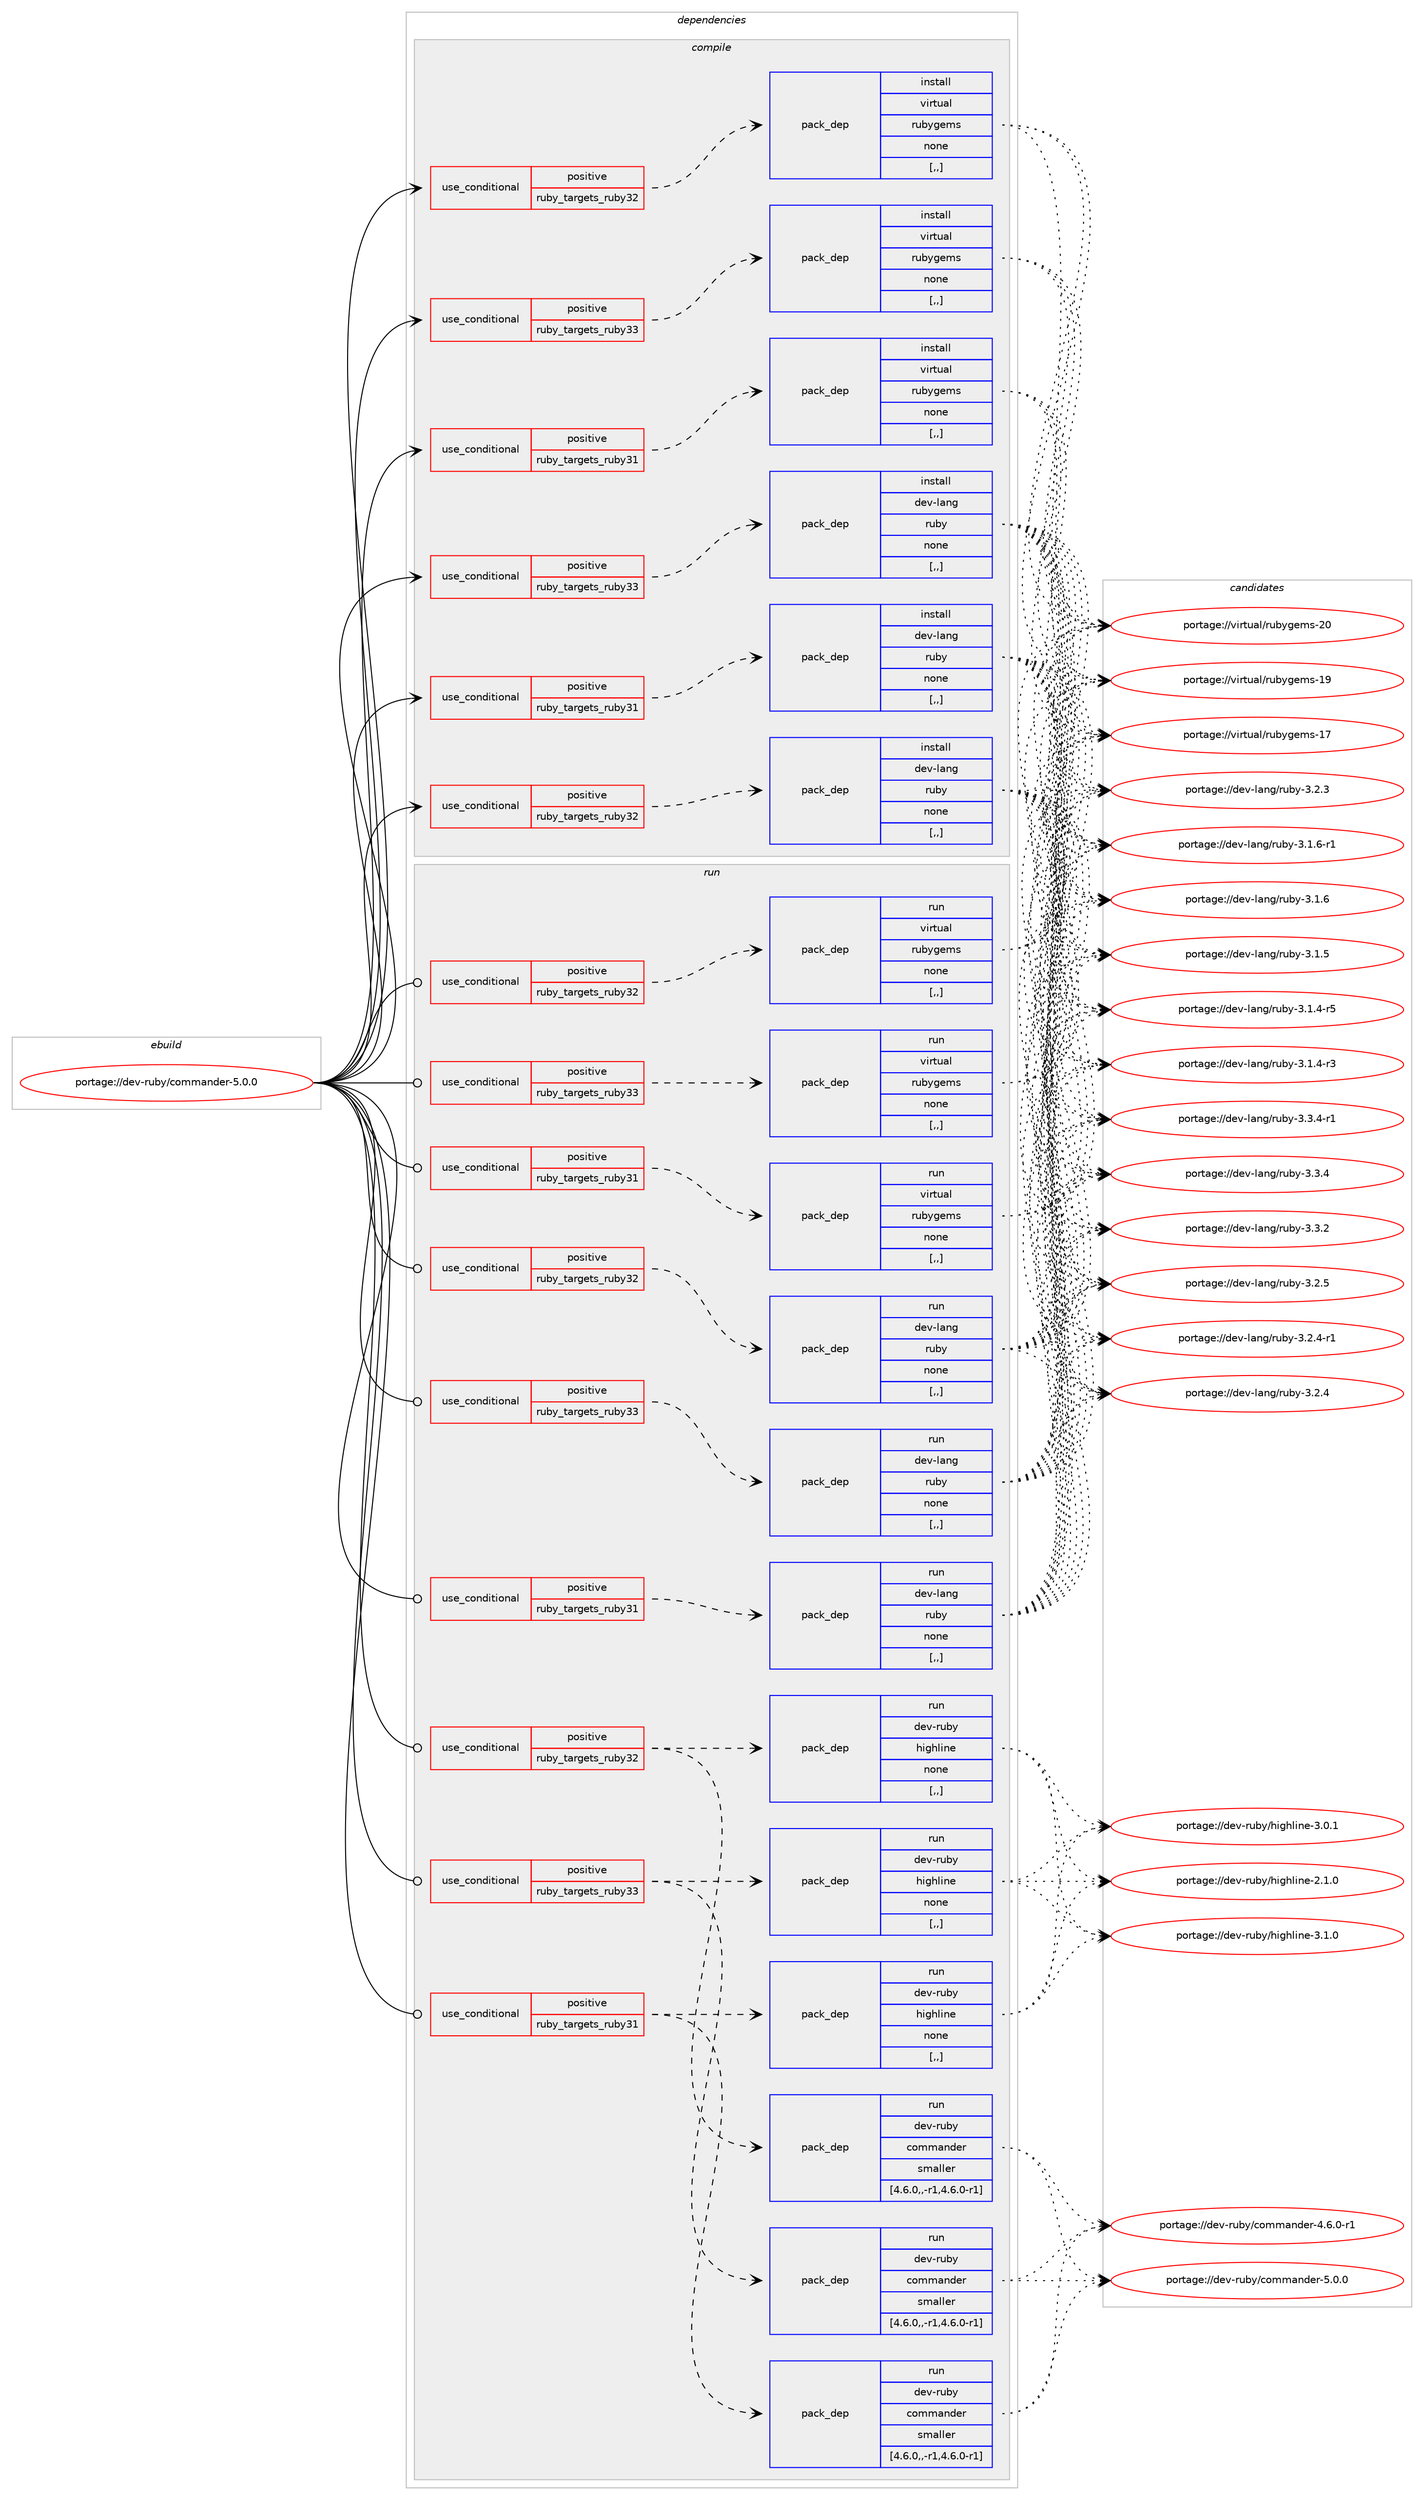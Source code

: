 digraph prolog {

# *************
# Graph options
# *************

newrank=true;
concentrate=true;
compound=true;
graph [rankdir=LR,fontname=Helvetica,fontsize=10,ranksep=1.5];#, ranksep=2.5, nodesep=0.2];
edge  [arrowhead=vee];
node  [fontname=Helvetica,fontsize=10];

# **********
# The ebuild
# **********

subgraph cluster_leftcol {
color=gray;
label=<<i>ebuild</i>>;
id [label="portage://dev-ruby/commander-5.0.0", color=red, width=4, href="../dev-ruby/commander-5.0.0.svg"];
}

# ****************
# The dependencies
# ****************

subgraph cluster_midcol {
color=gray;
label=<<i>dependencies</i>>;
subgraph cluster_compile {
fillcolor="#eeeeee";
style=filled;
label=<<i>compile</i>>;
subgraph cond45894 {
dependency179817 [label=<<TABLE BORDER="0" CELLBORDER="1" CELLSPACING="0" CELLPADDING="4"><TR><TD ROWSPAN="3" CELLPADDING="10">use_conditional</TD></TR><TR><TD>positive</TD></TR><TR><TD>ruby_targets_ruby31</TD></TR></TABLE>>, shape=none, color=red];
subgraph pack132630 {
dependency179818 [label=<<TABLE BORDER="0" CELLBORDER="1" CELLSPACING="0" CELLPADDING="4" WIDTH="220"><TR><TD ROWSPAN="6" CELLPADDING="30">pack_dep</TD></TR><TR><TD WIDTH="110">install</TD></TR><TR><TD>dev-lang</TD></TR><TR><TD>ruby</TD></TR><TR><TD>none</TD></TR><TR><TD>[,,]</TD></TR></TABLE>>, shape=none, color=blue];
}
dependency179817:e -> dependency179818:w [weight=20,style="dashed",arrowhead="vee"];
}
id:e -> dependency179817:w [weight=20,style="solid",arrowhead="vee"];
subgraph cond45895 {
dependency179819 [label=<<TABLE BORDER="0" CELLBORDER="1" CELLSPACING="0" CELLPADDING="4"><TR><TD ROWSPAN="3" CELLPADDING="10">use_conditional</TD></TR><TR><TD>positive</TD></TR><TR><TD>ruby_targets_ruby31</TD></TR></TABLE>>, shape=none, color=red];
subgraph pack132631 {
dependency179820 [label=<<TABLE BORDER="0" CELLBORDER="1" CELLSPACING="0" CELLPADDING="4" WIDTH="220"><TR><TD ROWSPAN="6" CELLPADDING="30">pack_dep</TD></TR><TR><TD WIDTH="110">install</TD></TR><TR><TD>virtual</TD></TR><TR><TD>rubygems</TD></TR><TR><TD>none</TD></TR><TR><TD>[,,]</TD></TR></TABLE>>, shape=none, color=blue];
}
dependency179819:e -> dependency179820:w [weight=20,style="dashed",arrowhead="vee"];
}
id:e -> dependency179819:w [weight=20,style="solid",arrowhead="vee"];
subgraph cond45896 {
dependency179821 [label=<<TABLE BORDER="0" CELLBORDER="1" CELLSPACING="0" CELLPADDING="4"><TR><TD ROWSPAN="3" CELLPADDING="10">use_conditional</TD></TR><TR><TD>positive</TD></TR><TR><TD>ruby_targets_ruby32</TD></TR></TABLE>>, shape=none, color=red];
subgraph pack132632 {
dependency179822 [label=<<TABLE BORDER="0" CELLBORDER="1" CELLSPACING="0" CELLPADDING="4" WIDTH="220"><TR><TD ROWSPAN="6" CELLPADDING="30">pack_dep</TD></TR><TR><TD WIDTH="110">install</TD></TR><TR><TD>dev-lang</TD></TR><TR><TD>ruby</TD></TR><TR><TD>none</TD></TR><TR><TD>[,,]</TD></TR></TABLE>>, shape=none, color=blue];
}
dependency179821:e -> dependency179822:w [weight=20,style="dashed",arrowhead="vee"];
}
id:e -> dependency179821:w [weight=20,style="solid",arrowhead="vee"];
subgraph cond45897 {
dependency179823 [label=<<TABLE BORDER="0" CELLBORDER="1" CELLSPACING="0" CELLPADDING="4"><TR><TD ROWSPAN="3" CELLPADDING="10">use_conditional</TD></TR><TR><TD>positive</TD></TR><TR><TD>ruby_targets_ruby32</TD></TR></TABLE>>, shape=none, color=red];
subgraph pack132633 {
dependency179824 [label=<<TABLE BORDER="0" CELLBORDER="1" CELLSPACING="0" CELLPADDING="4" WIDTH="220"><TR><TD ROWSPAN="6" CELLPADDING="30">pack_dep</TD></TR><TR><TD WIDTH="110">install</TD></TR><TR><TD>virtual</TD></TR><TR><TD>rubygems</TD></TR><TR><TD>none</TD></TR><TR><TD>[,,]</TD></TR></TABLE>>, shape=none, color=blue];
}
dependency179823:e -> dependency179824:w [weight=20,style="dashed",arrowhead="vee"];
}
id:e -> dependency179823:w [weight=20,style="solid",arrowhead="vee"];
subgraph cond45898 {
dependency179825 [label=<<TABLE BORDER="0" CELLBORDER="1" CELLSPACING="0" CELLPADDING="4"><TR><TD ROWSPAN="3" CELLPADDING="10">use_conditional</TD></TR><TR><TD>positive</TD></TR><TR><TD>ruby_targets_ruby33</TD></TR></TABLE>>, shape=none, color=red];
subgraph pack132634 {
dependency179826 [label=<<TABLE BORDER="0" CELLBORDER="1" CELLSPACING="0" CELLPADDING="4" WIDTH="220"><TR><TD ROWSPAN="6" CELLPADDING="30">pack_dep</TD></TR><TR><TD WIDTH="110">install</TD></TR><TR><TD>dev-lang</TD></TR><TR><TD>ruby</TD></TR><TR><TD>none</TD></TR><TR><TD>[,,]</TD></TR></TABLE>>, shape=none, color=blue];
}
dependency179825:e -> dependency179826:w [weight=20,style="dashed",arrowhead="vee"];
}
id:e -> dependency179825:w [weight=20,style="solid",arrowhead="vee"];
subgraph cond45899 {
dependency179827 [label=<<TABLE BORDER="0" CELLBORDER="1" CELLSPACING="0" CELLPADDING="4"><TR><TD ROWSPAN="3" CELLPADDING="10">use_conditional</TD></TR><TR><TD>positive</TD></TR><TR><TD>ruby_targets_ruby33</TD></TR></TABLE>>, shape=none, color=red];
subgraph pack132635 {
dependency179828 [label=<<TABLE BORDER="0" CELLBORDER="1" CELLSPACING="0" CELLPADDING="4" WIDTH="220"><TR><TD ROWSPAN="6" CELLPADDING="30">pack_dep</TD></TR><TR><TD WIDTH="110">install</TD></TR><TR><TD>virtual</TD></TR><TR><TD>rubygems</TD></TR><TR><TD>none</TD></TR><TR><TD>[,,]</TD></TR></TABLE>>, shape=none, color=blue];
}
dependency179827:e -> dependency179828:w [weight=20,style="dashed",arrowhead="vee"];
}
id:e -> dependency179827:w [weight=20,style="solid",arrowhead="vee"];
}
subgraph cluster_compileandrun {
fillcolor="#eeeeee";
style=filled;
label=<<i>compile and run</i>>;
}
subgraph cluster_run {
fillcolor="#eeeeee";
style=filled;
label=<<i>run</i>>;
subgraph cond45900 {
dependency179829 [label=<<TABLE BORDER="0" CELLBORDER="1" CELLSPACING="0" CELLPADDING="4"><TR><TD ROWSPAN="3" CELLPADDING="10">use_conditional</TD></TR><TR><TD>positive</TD></TR><TR><TD>ruby_targets_ruby31</TD></TR></TABLE>>, shape=none, color=red];
subgraph pack132636 {
dependency179830 [label=<<TABLE BORDER="0" CELLBORDER="1" CELLSPACING="0" CELLPADDING="4" WIDTH="220"><TR><TD ROWSPAN="6" CELLPADDING="30">pack_dep</TD></TR><TR><TD WIDTH="110">run</TD></TR><TR><TD>dev-lang</TD></TR><TR><TD>ruby</TD></TR><TR><TD>none</TD></TR><TR><TD>[,,]</TD></TR></TABLE>>, shape=none, color=blue];
}
dependency179829:e -> dependency179830:w [weight=20,style="dashed",arrowhead="vee"];
}
id:e -> dependency179829:w [weight=20,style="solid",arrowhead="odot"];
subgraph cond45901 {
dependency179831 [label=<<TABLE BORDER="0" CELLBORDER="1" CELLSPACING="0" CELLPADDING="4"><TR><TD ROWSPAN="3" CELLPADDING="10">use_conditional</TD></TR><TR><TD>positive</TD></TR><TR><TD>ruby_targets_ruby31</TD></TR></TABLE>>, shape=none, color=red];
subgraph pack132637 {
dependency179832 [label=<<TABLE BORDER="0" CELLBORDER="1" CELLSPACING="0" CELLPADDING="4" WIDTH="220"><TR><TD ROWSPAN="6" CELLPADDING="30">pack_dep</TD></TR><TR><TD WIDTH="110">run</TD></TR><TR><TD>virtual</TD></TR><TR><TD>rubygems</TD></TR><TR><TD>none</TD></TR><TR><TD>[,,]</TD></TR></TABLE>>, shape=none, color=blue];
}
dependency179831:e -> dependency179832:w [weight=20,style="dashed",arrowhead="vee"];
}
id:e -> dependency179831:w [weight=20,style="solid",arrowhead="odot"];
subgraph cond45902 {
dependency179833 [label=<<TABLE BORDER="0" CELLBORDER="1" CELLSPACING="0" CELLPADDING="4"><TR><TD ROWSPAN="3" CELLPADDING="10">use_conditional</TD></TR><TR><TD>positive</TD></TR><TR><TD>ruby_targets_ruby31</TD></TR></TABLE>>, shape=none, color=red];
subgraph pack132638 {
dependency179834 [label=<<TABLE BORDER="0" CELLBORDER="1" CELLSPACING="0" CELLPADDING="4" WIDTH="220"><TR><TD ROWSPAN="6" CELLPADDING="30">pack_dep</TD></TR><TR><TD WIDTH="110">run</TD></TR><TR><TD>dev-ruby</TD></TR><TR><TD>commander</TD></TR><TR><TD>smaller</TD></TR><TR><TD>[4.6.0,,-r1,4.6.0-r1]</TD></TR></TABLE>>, shape=none, color=blue];
}
dependency179833:e -> dependency179834:w [weight=20,style="dashed",arrowhead="vee"];
subgraph pack132639 {
dependency179835 [label=<<TABLE BORDER="0" CELLBORDER="1" CELLSPACING="0" CELLPADDING="4" WIDTH="220"><TR><TD ROWSPAN="6" CELLPADDING="30">pack_dep</TD></TR><TR><TD WIDTH="110">run</TD></TR><TR><TD>dev-ruby</TD></TR><TR><TD>highline</TD></TR><TR><TD>none</TD></TR><TR><TD>[,,]</TD></TR></TABLE>>, shape=none, color=blue];
}
dependency179833:e -> dependency179835:w [weight=20,style="dashed",arrowhead="vee"];
}
id:e -> dependency179833:w [weight=20,style="solid",arrowhead="odot"];
subgraph cond45903 {
dependency179836 [label=<<TABLE BORDER="0" CELLBORDER="1" CELLSPACING="0" CELLPADDING="4"><TR><TD ROWSPAN="3" CELLPADDING="10">use_conditional</TD></TR><TR><TD>positive</TD></TR><TR><TD>ruby_targets_ruby32</TD></TR></TABLE>>, shape=none, color=red];
subgraph pack132640 {
dependency179837 [label=<<TABLE BORDER="0" CELLBORDER="1" CELLSPACING="0" CELLPADDING="4" WIDTH="220"><TR><TD ROWSPAN="6" CELLPADDING="30">pack_dep</TD></TR><TR><TD WIDTH="110">run</TD></TR><TR><TD>dev-lang</TD></TR><TR><TD>ruby</TD></TR><TR><TD>none</TD></TR><TR><TD>[,,]</TD></TR></TABLE>>, shape=none, color=blue];
}
dependency179836:e -> dependency179837:w [weight=20,style="dashed",arrowhead="vee"];
}
id:e -> dependency179836:w [weight=20,style="solid",arrowhead="odot"];
subgraph cond45904 {
dependency179838 [label=<<TABLE BORDER="0" CELLBORDER="1" CELLSPACING="0" CELLPADDING="4"><TR><TD ROWSPAN="3" CELLPADDING="10">use_conditional</TD></TR><TR><TD>positive</TD></TR><TR><TD>ruby_targets_ruby32</TD></TR></TABLE>>, shape=none, color=red];
subgraph pack132641 {
dependency179839 [label=<<TABLE BORDER="0" CELLBORDER="1" CELLSPACING="0" CELLPADDING="4" WIDTH="220"><TR><TD ROWSPAN="6" CELLPADDING="30">pack_dep</TD></TR><TR><TD WIDTH="110">run</TD></TR><TR><TD>virtual</TD></TR><TR><TD>rubygems</TD></TR><TR><TD>none</TD></TR><TR><TD>[,,]</TD></TR></TABLE>>, shape=none, color=blue];
}
dependency179838:e -> dependency179839:w [weight=20,style="dashed",arrowhead="vee"];
}
id:e -> dependency179838:w [weight=20,style="solid",arrowhead="odot"];
subgraph cond45905 {
dependency179840 [label=<<TABLE BORDER="0" CELLBORDER="1" CELLSPACING="0" CELLPADDING="4"><TR><TD ROWSPAN="3" CELLPADDING="10">use_conditional</TD></TR><TR><TD>positive</TD></TR><TR><TD>ruby_targets_ruby32</TD></TR></TABLE>>, shape=none, color=red];
subgraph pack132642 {
dependency179841 [label=<<TABLE BORDER="0" CELLBORDER="1" CELLSPACING="0" CELLPADDING="4" WIDTH="220"><TR><TD ROWSPAN="6" CELLPADDING="30">pack_dep</TD></TR><TR><TD WIDTH="110">run</TD></TR><TR><TD>dev-ruby</TD></TR><TR><TD>commander</TD></TR><TR><TD>smaller</TD></TR><TR><TD>[4.6.0,,-r1,4.6.0-r1]</TD></TR></TABLE>>, shape=none, color=blue];
}
dependency179840:e -> dependency179841:w [weight=20,style="dashed",arrowhead="vee"];
subgraph pack132643 {
dependency179842 [label=<<TABLE BORDER="0" CELLBORDER="1" CELLSPACING="0" CELLPADDING="4" WIDTH="220"><TR><TD ROWSPAN="6" CELLPADDING="30">pack_dep</TD></TR><TR><TD WIDTH="110">run</TD></TR><TR><TD>dev-ruby</TD></TR><TR><TD>highline</TD></TR><TR><TD>none</TD></TR><TR><TD>[,,]</TD></TR></TABLE>>, shape=none, color=blue];
}
dependency179840:e -> dependency179842:w [weight=20,style="dashed",arrowhead="vee"];
}
id:e -> dependency179840:w [weight=20,style="solid",arrowhead="odot"];
subgraph cond45906 {
dependency179843 [label=<<TABLE BORDER="0" CELLBORDER="1" CELLSPACING="0" CELLPADDING="4"><TR><TD ROWSPAN="3" CELLPADDING="10">use_conditional</TD></TR><TR><TD>positive</TD></TR><TR><TD>ruby_targets_ruby33</TD></TR></TABLE>>, shape=none, color=red];
subgraph pack132644 {
dependency179844 [label=<<TABLE BORDER="0" CELLBORDER="1" CELLSPACING="0" CELLPADDING="4" WIDTH="220"><TR><TD ROWSPAN="6" CELLPADDING="30">pack_dep</TD></TR><TR><TD WIDTH="110">run</TD></TR><TR><TD>dev-lang</TD></TR><TR><TD>ruby</TD></TR><TR><TD>none</TD></TR><TR><TD>[,,]</TD></TR></TABLE>>, shape=none, color=blue];
}
dependency179843:e -> dependency179844:w [weight=20,style="dashed",arrowhead="vee"];
}
id:e -> dependency179843:w [weight=20,style="solid",arrowhead="odot"];
subgraph cond45907 {
dependency179845 [label=<<TABLE BORDER="0" CELLBORDER="1" CELLSPACING="0" CELLPADDING="4"><TR><TD ROWSPAN="3" CELLPADDING="10">use_conditional</TD></TR><TR><TD>positive</TD></TR><TR><TD>ruby_targets_ruby33</TD></TR></TABLE>>, shape=none, color=red];
subgraph pack132645 {
dependency179846 [label=<<TABLE BORDER="0" CELLBORDER="1" CELLSPACING="0" CELLPADDING="4" WIDTH="220"><TR><TD ROWSPAN="6" CELLPADDING="30">pack_dep</TD></TR><TR><TD WIDTH="110">run</TD></TR><TR><TD>virtual</TD></TR><TR><TD>rubygems</TD></TR><TR><TD>none</TD></TR><TR><TD>[,,]</TD></TR></TABLE>>, shape=none, color=blue];
}
dependency179845:e -> dependency179846:w [weight=20,style="dashed",arrowhead="vee"];
}
id:e -> dependency179845:w [weight=20,style="solid",arrowhead="odot"];
subgraph cond45908 {
dependency179847 [label=<<TABLE BORDER="0" CELLBORDER="1" CELLSPACING="0" CELLPADDING="4"><TR><TD ROWSPAN="3" CELLPADDING="10">use_conditional</TD></TR><TR><TD>positive</TD></TR><TR><TD>ruby_targets_ruby33</TD></TR></TABLE>>, shape=none, color=red];
subgraph pack132646 {
dependency179848 [label=<<TABLE BORDER="0" CELLBORDER="1" CELLSPACING="0" CELLPADDING="4" WIDTH="220"><TR><TD ROWSPAN="6" CELLPADDING="30">pack_dep</TD></TR><TR><TD WIDTH="110">run</TD></TR><TR><TD>dev-ruby</TD></TR><TR><TD>commander</TD></TR><TR><TD>smaller</TD></TR><TR><TD>[4.6.0,,-r1,4.6.0-r1]</TD></TR></TABLE>>, shape=none, color=blue];
}
dependency179847:e -> dependency179848:w [weight=20,style="dashed",arrowhead="vee"];
subgraph pack132647 {
dependency179849 [label=<<TABLE BORDER="0" CELLBORDER="1" CELLSPACING="0" CELLPADDING="4" WIDTH="220"><TR><TD ROWSPAN="6" CELLPADDING="30">pack_dep</TD></TR><TR><TD WIDTH="110">run</TD></TR><TR><TD>dev-ruby</TD></TR><TR><TD>highline</TD></TR><TR><TD>none</TD></TR><TR><TD>[,,]</TD></TR></TABLE>>, shape=none, color=blue];
}
dependency179847:e -> dependency179849:w [weight=20,style="dashed",arrowhead="vee"];
}
id:e -> dependency179847:w [weight=20,style="solid",arrowhead="odot"];
}
}

# **************
# The candidates
# **************

subgraph cluster_choices {
rank=same;
color=gray;
label=<<i>candidates</i>>;

subgraph choice132630 {
color=black;
nodesep=1;
choice100101118451089711010347114117981214551465146524511449 [label="portage://dev-lang/ruby-3.3.4-r1", color=red, width=4,href="../dev-lang/ruby-3.3.4-r1.svg"];
choice10010111845108971101034711411798121455146514652 [label="portage://dev-lang/ruby-3.3.4", color=red, width=4,href="../dev-lang/ruby-3.3.4.svg"];
choice10010111845108971101034711411798121455146514650 [label="portage://dev-lang/ruby-3.3.2", color=red, width=4,href="../dev-lang/ruby-3.3.2.svg"];
choice10010111845108971101034711411798121455146504653 [label="portage://dev-lang/ruby-3.2.5", color=red, width=4,href="../dev-lang/ruby-3.2.5.svg"];
choice100101118451089711010347114117981214551465046524511449 [label="portage://dev-lang/ruby-3.2.4-r1", color=red, width=4,href="../dev-lang/ruby-3.2.4-r1.svg"];
choice10010111845108971101034711411798121455146504652 [label="portage://dev-lang/ruby-3.2.4", color=red, width=4,href="../dev-lang/ruby-3.2.4.svg"];
choice10010111845108971101034711411798121455146504651 [label="portage://dev-lang/ruby-3.2.3", color=red, width=4,href="../dev-lang/ruby-3.2.3.svg"];
choice100101118451089711010347114117981214551464946544511449 [label="portage://dev-lang/ruby-3.1.6-r1", color=red, width=4,href="../dev-lang/ruby-3.1.6-r1.svg"];
choice10010111845108971101034711411798121455146494654 [label="portage://dev-lang/ruby-3.1.6", color=red, width=4,href="../dev-lang/ruby-3.1.6.svg"];
choice10010111845108971101034711411798121455146494653 [label="portage://dev-lang/ruby-3.1.5", color=red, width=4,href="../dev-lang/ruby-3.1.5.svg"];
choice100101118451089711010347114117981214551464946524511453 [label="portage://dev-lang/ruby-3.1.4-r5", color=red, width=4,href="../dev-lang/ruby-3.1.4-r5.svg"];
choice100101118451089711010347114117981214551464946524511451 [label="portage://dev-lang/ruby-3.1.4-r3", color=red, width=4,href="../dev-lang/ruby-3.1.4-r3.svg"];
dependency179818:e -> choice100101118451089711010347114117981214551465146524511449:w [style=dotted,weight="100"];
dependency179818:e -> choice10010111845108971101034711411798121455146514652:w [style=dotted,weight="100"];
dependency179818:e -> choice10010111845108971101034711411798121455146514650:w [style=dotted,weight="100"];
dependency179818:e -> choice10010111845108971101034711411798121455146504653:w [style=dotted,weight="100"];
dependency179818:e -> choice100101118451089711010347114117981214551465046524511449:w [style=dotted,weight="100"];
dependency179818:e -> choice10010111845108971101034711411798121455146504652:w [style=dotted,weight="100"];
dependency179818:e -> choice10010111845108971101034711411798121455146504651:w [style=dotted,weight="100"];
dependency179818:e -> choice100101118451089711010347114117981214551464946544511449:w [style=dotted,weight="100"];
dependency179818:e -> choice10010111845108971101034711411798121455146494654:w [style=dotted,weight="100"];
dependency179818:e -> choice10010111845108971101034711411798121455146494653:w [style=dotted,weight="100"];
dependency179818:e -> choice100101118451089711010347114117981214551464946524511453:w [style=dotted,weight="100"];
dependency179818:e -> choice100101118451089711010347114117981214551464946524511451:w [style=dotted,weight="100"];
}
subgraph choice132631 {
color=black;
nodesep=1;
choice118105114116117971084711411798121103101109115455048 [label="portage://virtual/rubygems-20", color=red, width=4,href="../virtual/rubygems-20.svg"];
choice118105114116117971084711411798121103101109115454957 [label="portage://virtual/rubygems-19", color=red, width=4,href="../virtual/rubygems-19.svg"];
choice118105114116117971084711411798121103101109115454955 [label="portage://virtual/rubygems-17", color=red, width=4,href="../virtual/rubygems-17.svg"];
dependency179820:e -> choice118105114116117971084711411798121103101109115455048:w [style=dotted,weight="100"];
dependency179820:e -> choice118105114116117971084711411798121103101109115454957:w [style=dotted,weight="100"];
dependency179820:e -> choice118105114116117971084711411798121103101109115454955:w [style=dotted,weight="100"];
}
subgraph choice132632 {
color=black;
nodesep=1;
choice100101118451089711010347114117981214551465146524511449 [label="portage://dev-lang/ruby-3.3.4-r1", color=red, width=4,href="../dev-lang/ruby-3.3.4-r1.svg"];
choice10010111845108971101034711411798121455146514652 [label="portage://dev-lang/ruby-3.3.4", color=red, width=4,href="../dev-lang/ruby-3.3.4.svg"];
choice10010111845108971101034711411798121455146514650 [label="portage://dev-lang/ruby-3.3.2", color=red, width=4,href="../dev-lang/ruby-3.3.2.svg"];
choice10010111845108971101034711411798121455146504653 [label="portage://dev-lang/ruby-3.2.5", color=red, width=4,href="../dev-lang/ruby-3.2.5.svg"];
choice100101118451089711010347114117981214551465046524511449 [label="portage://dev-lang/ruby-3.2.4-r1", color=red, width=4,href="../dev-lang/ruby-3.2.4-r1.svg"];
choice10010111845108971101034711411798121455146504652 [label="portage://dev-lang/ruby-3.2.4", color=red, width=4,href="../dev-lang/ruby-3.2.4.svg"];
choice10010111845108971101034711411798121455146504651 [label="portage://dev-lang/ruby-3.2.3", color=red, width=4,href="../dev-lang/ruby-3.2.3.svg"];
choice100101118451089711010347114117981214551464946544511449 [label="portage://dev-lang/ruby-3.1.6-r1", color=red, width=4,href="../dev-lang/ruby-3.1.6-r1.svg"];
choice10010111845108971101034711411798121455146494654 [label="portage://dev-lang/ruby-3.1.6", color=red, width=4,href="../dev-lang/ruby-3.1.6.svg"];
choice10010111845108971101034711411798121455146494653 [label="portage://dev-lang/ruby-3.1.5", color=red, width=4,href="../dev-lang/ruby-3.1.5.svg"];
choice100101118451089711010347114117981214551464946524511453 [label="portage://dev-lang/ruby-3.1.4-r5", color=red, width=4,href="../dev-lang/ruby-3.1.4-r5.svg"];
choice100101118451089711010347114117981214551464946524511451 [label="portage://dev-lang/ruby-3.1.4-r3", color=red, width=4,href="../dev-lang/ruby-3.1.4-r3.svg"];
dependency179822:e -> choice100101118451089711010347114117981214551465146524511449:w [style=dotted,weight="100"];
dependency179822:e -> choice10010111845108971101034711411798121455146514652:w [style=dotted,weight="100"];
dependency179822:e -> choice10010111845108971101034711411798121455146514650:w [style=dotted,weight="100"];
dependency179822:e -> choice10010111845108971101034711411798121455146504653:w [style=dotted,weight="100"];
dependency179822:e -> choice100101118451089711010347114117981214551465046524511449:w [style=dotted,weight="100"];
dependency179822:e -> choice10010111845108971101034711411798121455146504652:w [style=dotted,weight="100"];
dependency179822:e -> choice10010111845108971101034711411798121455146504651:w [style=dotted,weight="100"];
dependency179822:e -> choice100101118451089711010347114117981214551464946544511449:w [style=dotted,weight="100"];
dependency179822:e -> choice10010111845108971101034711411798121455146494654:w [style=dotted,weight="100"];
dependency179822:e -> choice10010111845108971101034711411798121455146494653:w [style=dotted,weight="100"];
dependency179822:e -> choice100101118451089711010347114117981214551464946524511453:w [style=dotted,weight="100"];
dependency179822:e -> choice100101118451089711010347114117981214551464946524511451:w [style=dotted,weight="100"];
}
subgraph choice132633 {
color=black;
nodesep=1;
choice118105114116117971084711411798121103101109115455048 [label="portage://virtual/rubygems-20", color=red, width=4,href="../virtual/rubygems-20.svg"];
choice118105114116117971084711411798121103101109115454957 [label="portage://virtual/rubygems-19", color=red, width=4,href="../virtual/rubygems-19.svg"];
choice118105114116117971084711411798121103101109115454955 [label="portage://virtual/rubygems-17", color=red, width=4,href="../virtual/rubygems-17.svg"];
dependency179824:e -> choice118105114116117971084711411798121103101109115455048:w [style=dotted,weight="100"];
dependency179824:e -> choice118105114116117971084711411798121103101109115454957:w [style=dotted,weight="100"];
dependency179824:e -> choice118105114116117971084711411798121103101109115454955:w [style=dotted,weight="100"];
}
subgraph choice132634 {
color=black;
nodesep=1;
choice100101118451089711010347114117981214551465146524511449 [label="portage://dev-lang/ruby-3.3.4-r1", color=red, width=4,href="../dev-lang/ruby-3.3.4-r1.svg"];
choice10010111845108971101034711411798121455146514652 [label="portage://dev-lang/ruby-3.3.4", color=red, width=4,href="../dev-lang/ruby-3.3.4.svg"];
choice10010111845108971101034711411798121455146514650 [label="portage://dev-lang/ruby-3.3.2", color=red, width=4,href="../dev-lang/ruby-3.3.2.svg"];
choice10010111845108971101034711411798121455146504653 [label="portage://dev-lang/ruby-3.2.5", color=red, width=4,href="../dev-lang/ruby-3.2.5.svg"];
choice100101118451089711010347114117981214551465046524511449 [label="portage://dev-lang/ruby-3.2.4-r1", color=red, width=4,href="../dev-lang/ruby-3.2.4-r1.svg"];
choice10010111845108971101034711411798121455146504652 [label="portage://dev-lang/ruby-3.2.4", color=red, width=4,href="../dev-lang/ruby-3.2.4.svg"];
choice10010111845108971101034711411798121455146504651 [label="portage://dev-lang/ruby-3.2.3", color=red, width=4,href="../dev-lang/ruby-3.2.3.svg"];
choice100101118451089711010347114117981214551464946544511449 [label="portage://dev-lang/ruby-3.1.6-r1", color=red, width=4,href="../dev-lang/ruby-3.1.6-r1.svg"];
choice10010111845108971101034711411798121455146494654 [label="portage://dev-lang/ruby-3.1.6", color=red, width=4,href="../dev-lang/ruby-3.1.6.svg"];
choice10010111845108971101034711411798121455146494653 [label="portage://dev-lang/ruby-3.1.5", color=red, width=4,href="../dev-lang/ruby-3.1.5.svg"];
choice100101118451089711010347114117981214551464946524511453 [label="portage://dev-lang/ruby-3.1.4-r5", color=red, width=4,href="../dev-lang/ruby-3.1.4-r5.svg"];
choice100101118451089711010347114117981214551464946524511451 [label="portage://dev-lang/ruby-3.1.4-r3", color=red, width=4,href="../dev-lang/ruby-3.1.4-r3.svg"];
dependency179826:e -> choice100101118451089711010347114117981214551465146524511449:w [style=dotted,weight="100"];
dependency179826:e -> choice10010111845108971101034711411798121455146514652:w [style=dotted,weight="100"];
dependency179826:e -> choice10010111845108971101034711411798121455146514650:w [style=dotted,weight="100"];
dependency179826:e -> choice10010111845108971101034711411798121455146504653:w [style=dotted,weight="100"];
dependency179826:e -> choice100101118451089711010347114117981214551465046524511449:w [style=dotted,weight="100"];
dependency179826:e -> choice10010111845108971101034711411798121455146504652:w [style=dotted,weight="100"];
dependency179826:e -> choice10010111845108971101034711411798121455146504651:w [style=dotted,weight="100"];
dependency179826:e -> choice100101118451089711010347114117981214551464946544511449:w [style=dotted,weight="100"];
dependency179826:e -> choice10010111845108971101034711411798121455146494654:w [style=dotted,weight="100"];
dependency179826:e -> choice10010111845108971101034711411798121455146494653:w [style=dotted,weight="100"];
dependency179826:e -> choice100101118451089711010347114117981214551464946524511453:w [style=dotted,weight="100"];
dependency179826:e -> choice100101118451089711010347114117981214551464946524511451:w [style=dotted,weight="100"];
}
subgraph choice132635 {
color=black;
nodesep=1;
choice118105114116117971084711411798121103101109115455048 [label="portage://virtual/rubygems-20", color=red, width=4,href="../virtual/rubygems-20.svg"];
choice118105114116117971084711411798121103101109115454957 [label="portage://virtual/rubygems-19", color=red, width=4,href="../virtual/rubygems-19.svg"];
choice118105114116117971084711411798121103101109115454955 [label="portage://virtual/rubygems-17", color=red, width=4,href="../virtual/rubygems-17.svg"];
dependency179828:e -> choice118105114116117971084711411798121103101109115455048:w [style=dotted,weight="100"];
dependency179828:e -> choice118105114116117971084711411798121103101109115454957:w [style=dotted,weight="100"];
dependency179828:e -> choice118105114116117971084711411798121103101109115454955:w [style=dotted,weight="100"];
}
subgraph choice132636 {
color=black;
nodesep=1;
choice100101118451089711010347114117981214551465146524511449 [label="portage://dev-lang/ruby-3.3.4-r1", color=red, width=4,href="../dev-lang/ruby-3.3.4-r1.svg"];
choice10010111845108971101034711411798121455146514652 [label="portage://dev-lang/ruby-3.3.4", color=red, width=4,href="../dev-lang/ruby-3.3.4.svg"];
choice10010111845108971101034711411798121455146514650 [label="portage://dev-lang/ruby-3.3.2", color=red, width=4,href="../dev-lang/ruby-3.3.2.svg"];
choice10010111845108971101034711411798121455146504653 [label="portage://dev-lang/ruby-3.2.5", color=red, width=4,href="../dev-lang/ruby-3.2.5.svg"];
choice100101118451089711010347114117981214551465046524511449 [label="portage://dev-lang/ruby-3.2.4-r1", color=red, width=4,href="../dev-lang/ruby-3.2.4-r1.svg"];
choice10010111845108971101034711411798121455146504652 [label="portage://dev-lang/ruby-3.2.4", color=red, width=4,href="../dev-lang/ruby-3.2.4.svg"];
choice10010111845108971101034711411798121455146504651 [label="portage://dev-lang/ruby-3.2.3", color=red, width=4,href="../dev-lang/ruby-3.2.3.svg"];
choice100101118451089711010347114117981214551464946544511449 [label="portage://dev-lang/ruby-3.1.6-r1", color=red, width=4,href="../dev-lang/ruby-3.1.6-r1.svg"];
choice10010111845108971101034711411798121455146494654 [label="portage://dev-lang/ruby-3.1.6", color=red, width=4,href="../dev-lang/ruby-3.1.6.svg"];
choice10010111845108971101034711411798121455146494653 [label="portage://dev-lang/ruby-3.1.5", color=red, width=4,href="../dev-lang/ruby-3.1.5.svg"];
choice100101118451089711010347114117981214551464946524511453 [label="portage://dev-lang/ruby-3.1.4-r5", color=red, width=4,href="../dev-lang/ruby-3.1.4-r5.svg"];
choice100101118451089711010347114117981214551464946524511451 [label="portage://dev-lang/ruby-3.1.4-r3", color=red, width=4,href="../dev-lang/ruby-3.1.4-r3.svg"];
dependency179830:e -> choice100101118451089711010347114117981214551465146524511449:w [style=dotted,weight="100"];
dependency179830:e -> choice10010111845108971101034711411798121455146514652:w [style=dotted,weight="100"];
dependency179830:e -> choice10010111845108971101034711411798121455146514650:w [style=dotted,weight="100"];
dependency179830:e -> choice10010111845108971101034711411798121455146504653:w [style=dotted,weight="100"];
dependency179830:e -> choice100101118451089711010347114117981214551465046524511449:w [style=dotted,weight="100"];
dependency179830:e -> choice10010111845108971101034711411798121455146504652:w [style=dotted,weight="100"];
dependency179830:e -> choice10010111845108971101034711411798121455146504651:w [style=dotted,weight="100"];
dependency179830:e -> choice100101118451089711010347114117981214551464946544511449:w [style=dotted,weight="100"];
dependency179830:e -> choice10010111845108971101034711411798121455146494654:w [style=dotted,weight="100"];
dependency179830:e -> choice10010111845108971101034711411798121455146494653:w [style=dotted,weight="100"];
dependency179830:e -> choice100101118451089711010347114117981214551464946524511453:w [style=dotted,weight="100"];
dependency179830:e -> choice100101118451089711010347114117981214551464946524511451:w [style=dotted,weight="100"];
}
subgraph choice132637 {
color=black;
nodesep=1;
choice118105114116117971084711411798121103101109115455048 [label="portage://virtual/rubygems-20", color=red, width=4,href="../virtual/rubygems-20.svg"];
choice118105114116117971084711411798121103101109115454957 [label="portage://virtual/rubygems-19", color=red, width=4,href="../virtual/rubygems-19.svg"];
choice118105114116117971084711411798121103101109115454955 [label="portage://virtual/rubygems-17", color=red, width=4,href="../virtual/rubygems-17.svg"];
dependency179832:e -> choice118105114116117971084711411798121103101109115455048:w [style=dotted,weight="100"];
dependency179832:e -> choice118105114116117971084711411798121103101109115454957:w [style=dotted,weight="100"];
dependency179832:e -> choice118105114116117971084711411798121103101109115454955:w [style=dotted,weight="100"];
}
subgraph choice132638 {
color=black;
nodesep=1;
choice1001011184511411798121479911110910997110100101114455346484648 [label="portage://dev-ruby/commander-5.0.0", color=red, width=4,href="../dev-ruby/commander-5.0.0.svg"];
choice10010111845114117981214799111109109971101001011144552465446484511449 [label="portage://dev-ruby/commander-4.6.0-r1", color=red, width=4,href="../dev-ruby/commander-4.6.0-r1.svg"];
dependency179834:e -> choice1001011184511411798121479911110910997110100101114455346484648:w [style=dotted,weight="100"];
dependency179834:e -> choice10010111845114117981214799111109109971101001011144552465446484511449:w [style=dotted,weight="100"];
}
subgraph choice132639 {
color=black;
nodesep=1;
choice100101118451141179812147104105103104108105110101455146494648 [label="portage://dev-ruby/highline-3.1.0", color=red, width=4,href="../dev-ruby/highline-3.1.0.svg"];
choice100101118451141179812147104105103104108105110101455146484649 [label="portage://dev-ruby/highline-3.0.1", color=red, width=4,href="../dev-ruby/highline-3.0.1.svg"];
choice100101118451141179812147104105103104108105110101455046494648 [label="portage://dev-ruby/highline-2.1.0", color=red, width=4,href="../dev-ruby/highline-2.1.0.svg"];
dependency179835:e -> choice100101118451141179812147104105103104108105110101455146494648:w [style=dotted,weight="100"];
dependency179835:e -> choice100101118451141179812147104105103104108105110101455146484649:w [style=dotted,weight="100"];
dependency179835:e -> choice100101118451141179812147104105103104108105110101455046494648:w [style=dotted,weight="100"];
}
subgraph choice132640 {
color=black;
nodesep=1;
choice100101118451089711010347114117981214551465146524511449 [label="portage://dev-lang/ruby-3.3.4-r1", color=red, width=4,href="../dev-lang/ruby-3.3.4-r1.svg"];
choice10010111845108971101034711411798121455146514652 [label="portage://dev-lang/ruby-3.3.4", color=red, width=4,href="../dev-lang/ruby-3.3.4.svg"];
choice10010111845108971101034711411798121455146514650 [label="portage://dev-lang/ruby-3.3.2", color=red, width=4,href="../dev-lang/ruby-3.3.2.svg"];
choice10010111845108971101034711411798121455146504653 [label="portage://dev-lang/ruby-3.2.5", color=red, width=4,href="../dev-lang/ruby-3.2.5.svg"];
choice100101118451089711010347114117981214551465046524511449 [label="portage://dev-lang/ruby-3.2.4-r1", color=red, width=4,href="../dev-lang/ruby-3.2.4-r1.svg"];
choice10010111845108971101034711411798121455146504652 [label="portage://dev-lang/ruby-3.2.4", color=red, width=4,href="../dev-lang/ruby-3.2.4.svg"];
choice10010111845108971101034711411798121455146504651 [label="portage://dev-lang/ruby-3.2.3", color=red, width=4,href="../dev-lang/ruby-3.2.3.svg"];
choice100101118451089711010347114117981214551464946544511449 [label="portage://dev-lang/ruby-3.1.6-r1", color=red, width=4,href="../dev-lang/ruby-3.1.6-r1.svg"];
choice10010111845108971101034711411798121455146494654 [label="portage://dev-lang/ruby-3.1.6", color=red, width=4,href="../dev-lang/ruby-3.1.6.svg"];
choice10010111845108971101034711411798121455146494653 [label="portage://dev-lang/ruby-3.1.5", color=red, width=4,href="../dev-lang/ruby-3.1.5.svg"];
choice100101118451089711010347114117981214551464946524511453 [label="portage://dev-lang/ruby-3.1.4-r5", color=red, width=4,href="../dev-lang/ruby-3.1.4-r5.svg"];
choice100101118451089711010347114117981214551464946524511451 [label="portage://dev-lang/ruby-3.1.4-r3", color=red, width=4,href="../dev-lang/ruby-3.1.4-r3.svg"];
dependency179837:e -> choice100101118451089711010347114117981214551465146524511449:w [style=dotted,weight="100"];
dependency179837:e -> choice10010111845108971101034711411798121455146514652:w [style=dotted,weight="100"];
dependency179837:e -> choice10010111845108971101034711411798121455146514650:w [style=dotted,weight="100"];
dependency179837:e -> choice10010111845108971101034711411798121455146504653:w [style=dotted,weight="100"];
dependency179837:e -> choice100101118451089711010347114117981214551465046524511449:w [style=dotted,weight="100"];
dependency179837:e -> choice10010111845108971101034711411798121455146504652:w [style=dotted,weight="100"];
dependency179837:e -> choice10010111845108971101034711411798121455146504651:w [style=dotted,weight="100"];
dependency179837:e -> choice100101118451089711010347114117981214551464946544511449:w [style=dotted,weight="100"];
dependency179837:e -> choice10010111845108971101034711411798121455146494654:w [style=dotted,weight="100"];
dependency179837:e -> choice10010111845108971101034711411798121455146494653:w [style=dotted,weight="100"];
dependency179837:e -> choice100101118451089711010347114117981214551464946524511453:w [style=dotted,weight="100"];
dependency179837:e -> choice100101118451089711010347114117981214551464946524511451:w [style=dotted,weight="100"];
}
subgraph choice132641 {
color=black;
nodesep=1;
choice118105114116117971084711411798121103101109115455048 [label="portage://virtual/rubygems-20", color=red, width=4,href="../virtual/rubygems-20.svg"];
choice118105114116117971084711411798121103101109115454957 [label="portage://virtual/rubygems-19", color=red, width=4,href="../virtual/rubygems-19.svg"];
choice118105114116117971084711411798121103101109115454955 [label="portage://virtual/rubygems-17", color=red, width=4,href="../virtual/rubygems-17.svg"];
dependency179839:e -> choice118105114116117971084711411798121103101109115455048:w [style=dotted,weight="100"];
dependency179839:e -> choice118105114116117971084711411798121103101109115454957:w [style=dotted,weight="100"];
dependency179839:e -> choice118105114116117971084711411798121103101109115454955:w [style=dotted,weight="100"];
}
subgraph choice132642 {
color=black;
nodesep=1;
choice1001011184511411798121479911110910997110100101114455346484648 [label="portage://dev-ruby/commander-5.0.0", color=red, width=4,href="../dev-ruby/commander-5.0.0.svg"];
choice10010111845114117981214799111109109971101001011144552465446484511449 [label="portage://dev-ruby/commander-4.6.0-r1", color=red, width=4,href="../dev-ruby/commander-4.6.0-r1.svg"];
dependency179841:e -> choice1001011184511411798121479911110910997110100101114455346484648:w [style=dotted,weight="100"];
dependency179841:e -> choice10010111845114117981214799111109109971101001011144552465446484511449:w [style=dotted,weight="100"];
}
subgraph choice132643 {
color=black;
nodesep=1;
choice100101118451141179812147104105103104108105110101455146494648 [label="portage://dev-ruby/highline-3.1.0", color=red, width=4,href="../dev-ruby/highline-3.1.0.svg"];
choice100101118451141179812147104105103104108105110101455146484649 [label="portage://dev-ruby/highline-3.0.1", color=red, width=4,href="../dev-ruby/highline-3.0.1.svg"];
choice100101118451141179812147104105103104108105110101455046494648 [label="portage://dev-ruby/highline-2.1.0", color=red, width=4,href="../dev-ruby/highline-2.1.0.svg"];
dependency179842:e -> choice100101118451141179812147104105103104108105110101455146494648:w [style=dotted,weight="100"];
dependency179842:e -> choice100101118451141179812147104105103104108105110101455146484649:w [style=dotted,weight="100"];
dependency179842:e -> choice100101118451141179812147104105103104108105110101455046494648:w [style=dotted,weight="100"];
}
subgraph choice132644 {
color=black;
nodesep=1;
choice100101118451089711010347114117981214551465146524511449 [label="portage://dev-lang/ruby-3.3.4-r1", color=red, width=4,href="../dev-lang/ruby-3.3.4-r1.svg"];
choice10010111845108971101034711411798121455146514652 [label="portage://dev-lang/ruby-3.3.4", color=red, width=4,href="../dev-lang/ruby-3.3.4.svg"];
choice10010111845108971101034711411798121455146514650 [label="portage://dev-lang/ruby-3.3.2", color=red, width=4,href="../dev-lang/ruby-3.3.2.svg"];
choice10010111845108971101034711411798121455146504653 [label="portage://dev-lang/ruby-3.2.5", color=red, width=4,href="../dev-lang/ruby-3.2.5.svg"];
choice100101118451089711010347114117981214551465046524511449 [label="portage://dev-lang/ruby-3.2.4-r1", color=red, width=4,href="../dev-lang/ruby-3.2.4-r1.svg"];
choice10010111845108971101034711411798121455146504652 [label="portage://dev-lang/ruby-3.2.4", color=red, width=4,href="../dev-lang/ruby-3.2.4.svg"];
choice10010111845108971101034711411798121455146504651 [label="portage://dev-lang/ruby-3.2.3", color=red, width=4,href="../dev-lang/ruby-3.2.3.svg"];
choice100101118451089711010347114117981214551464946544511449 [label="portage://dev-lang/ruby-3.1.6-r1", color=red, width=4,href="../dev-lang/ruby-3.1.6-r1.svg"];
choice10010111845108971101034711411798121455146494654 [label="portage://dev-lang/ruby-3.1.6", color=red, width=4,href="../dev-lang/ruby-3.1.6.svg"];
choice10010111845108971101034711411798121455146494653 [label="portage://dev-lang/ruby-3.1.5", color=red, width=4,href="../dev-lang/ruby-3.1.5.svg"];
choice100101118451089711010347114117981214551464946524511453 [label="portage://dev-lang/ruby-3.1.4-r5", color=red, width=4,href="../dev-lang/ruby-3.1.4-r5.svg"];
choice100101118451089711010347114117981214551464946524511451 [label="portage://dev-lang/ruby-3.1.4-r3", color=red, width=4,href="../dev-lang/ruby-3.1.4-r3.svg"];
dependency179844:e -> choice100101118451089711010347114117981214551465146524511449:w [style=dotted,weight="100"];
dependency179844:e -> choice10010111845108971101034711411798121455146514652:w [style=dotted,weight="100"];
dependency179844:e -> choice10010111845108971101034711411798121455146514650:w [style=dotted,weight="100"];
dependency179844:e -> choice10010111845108971101034711411798121455146504653:w [style=dotted,weight="100"];
dependency179844:e -> choice100101118451089711010347114117981214551465046524511449:w [style=dotted,weight="100"];
dependency179844:e -> choice10010111845108971101034711411798121455146504652:w [style=dotted,weight="100"];
dependency179844:e -> choice10010111845108971101034711411798121455146504651:w [style=dotted,weight="100"];
dependency179844:e -> choice100101118451089711010347114117981214551464946544511449:w [style=dotted,weight="100"];
dependency179844:e -> choice10010111845108971101034711411798121455146494654:w [style=dotted,weight="100"];
dependency179844:e -> choice10010111845108971101034711411798121455146494653:w [style=dotted,weight="100"];
dependency179844:e -> choice100101118451089711010347114117981214551464946524511453:w [style=dotted,weight="100"];
dependency179844:e -> choice100101118451089711010347114117981214551464946524511451:w [style=dotted,weight="100"];
}
subgraph choice132645 {
color=black;
nodesep=1;
choice118105114116117971084711411798121103101109115455048 [label="portage://virtual/rubygems-20", color=red, width=4,href="../virtual/rubygems-20.svg"];
choice118105114116117971084711411798121103101109115454957 [label="portage://virtual/rubygems-19", color=red, width=4,href="../virtual/rubygems-19.svg"];
choice118105114116117971084711411798121103101109115454955 [label="portage://virtual/rubygems-17", color=red, width=4,href="../virtual/rubygems-17.svg"];
dependency179846:e -> choice118105114116117971084711411798121103101109115455048:w [style=dotted,weight="100"];
dependency179846:e -> choice118105114116117971084711411798121103101109115454957:w [style=dotted,weight="100"];
dependency179846:e -> choice118105114116117971084711411798121103101109115454955:w [style=dotted,weight="100"];
}
subgraph choice132646 {
color=black;
nodesep=1;
choice1001011184511411798121479911110910997110100101114455346484648 [label="portage://dev-ruby/commander-5.0.0", color=red, width=4,href="../dev-ruby/commander-5.0.0.svg"];
choice10010111845114117981214799111109109971101001011144552465446484511449 [label="portage://dev-ruby/commander-4.6.0-r1", color=red, width=4,href="../dev-ruby/commander-4.6.0-r1.svg"];
dependency179848:e -> choice1001011184511411798121479911110910997110100101114455346484648:w [style=dotted,weight="100"];
dependency179848:e -> choice10010111845114117981214799111109109971101001011144552465446484511449:w [style=dotted,weight="100"];
}
subgraph choice132647 {
color=black;
nodesep=1;
choice100101118451141179812147104105103104108105110101455146494648 [label="portage://dev-ruby/highline-3.1.0", color=red, width=4,href="../dev-ruby/highline-3.1.0.svg"];
choice100101118451141179812147104105103104108105110101455146484649 [label="portage://dev-ruby/highline-3.0.1", color=red, width=4,href="../dev-ruby/highline-3.0.1.svg"];
choice100101118451141179812147104105103104108105110101455046494648 [label="portage://dev-ruby/highline-2.1.0", color=red, width=4,href="../dev-ruby/highline-2.1.0.svg"];
dependency179849:e -> choice100101118451141179812147104105103104108105110101455146494648:w [style=dotted,weight="100"];
dependency179849:e -> choice100101118451141179812147104105103104108105110101455146484649:w [style=dotted,weight="100"];
dependency179849:e -> choice100101118451141179812147104105103104108105110101455046494648:w [style=dotted,weight="100"];
}
}

}
